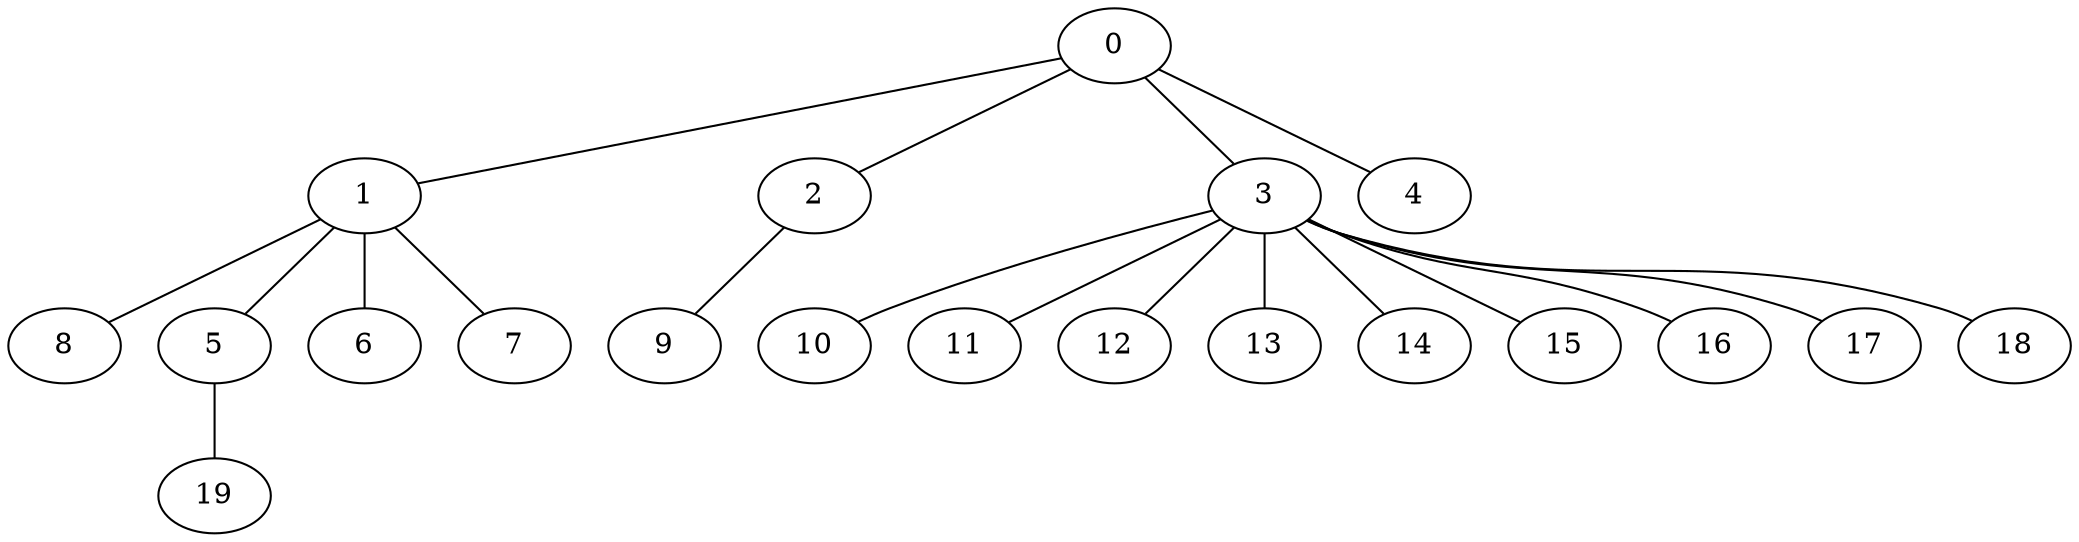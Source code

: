 
graph graphname {
    0 -- 1
0 -- 2
0 -- 3
0 -- 4
1 -- 8
1 -- 5
1 -- 6
1 -- 7
2 -- 9
3 -- 10
3 -- 11
3 -- 12
3 -- 13
3 -- 14
3 -- 15
3 -- 16
3 -- 17
3 -- 18
5 -- 19

}
